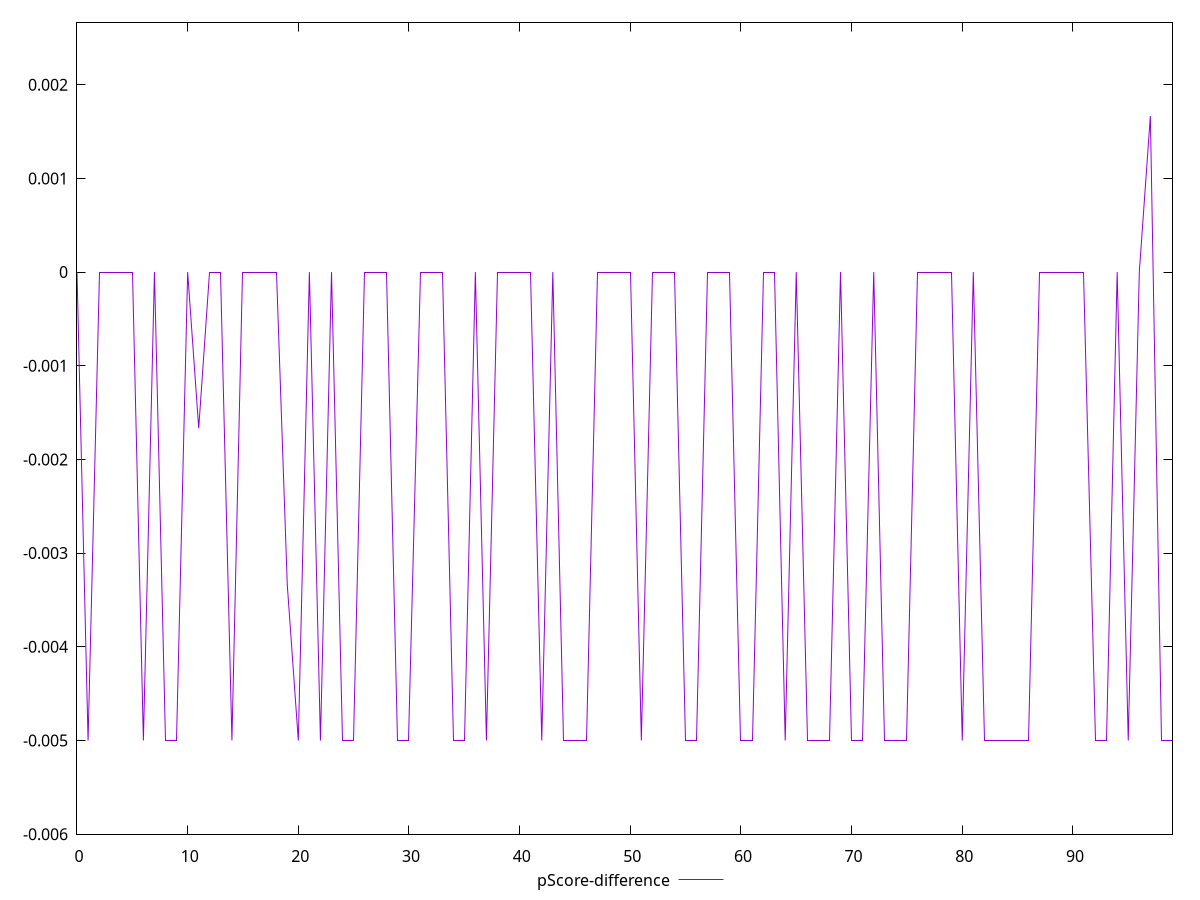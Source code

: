 reset

$pScoreDifference <<EOF
0 0
1 -0.0050000000000000044
2 0
3 0
4 0
5 0
6 -0.0050000000000000044
7 0
8 -0.0050000000000000044
9 -0.0050000000000000044
10 0
11 -0.0016666666666665941
12 0
13 0
14 -0.0050000000000000044
15 0
16 0
17 0
18 0
19 -0.0033333333333332993
20 -0.0050000000000000044
21 0
22 -0.0050000000000000044
23 0
24 -0.0050000000000000044
25 -0.0050000000000000044
26 0
27 0
28 0
29 -0.0050000000000000044
30 -0.0050000000000000044
31 0
32 0
33 0
34 -0.0050000000000000044
35 -0.0050000000000000044
36 0
37 -0.0050000000000000044
38 0
39 0
40 0
41 0
42 -0.0050000000000000044
43 0
44 -0.0050000000000000044
45 -0.0050000000000000044
46 -0.0050000000000000044
47 0
48 0
49 0
50 0
51 -0.0050000000000000044
52 0
53 0
54 0
55 -0.0050000000000000044
56 -0.0050000000000000044
57 0
58 0
59 0
60 -0.0050000000000000044
61 -0.0050000000000000044
62 0
63 0
64 -0.0050000000000000044
65 0
66 -0.0050000000000000044
67 -0.0050000000000000044
68 -0.0050000000000000044
69 0
70 -0.0050000000000000044
71 -0.0050000000000000044
72 0
73 -0.0050000000000000044
74 -0.0050000000000000044
75 -0.0050000000000000044
76 0
77 0
78 0
79 0
80 -0.0050000000000000044
81 0
82 -0.0050000000000000044
83 -0.0050000000000000044
84 -0.0050000000000000044
85 -0.0050000000000000044
86 -0.0050000000000000044
87 0
88 0
89 0
90 0
91 0
92 -0.0050000000000000044
93 -0.0050000000000000044
94 0
95 -0.0050000000000000044
96 0
97 0.0016666666666667052
98 -0.0050000000000000044
99 -0.0050000000000000044
EOF

set key outside below
set xrange [0:99]
set yrange [-0.0060000000000000045:0.002666666666666705]
set trange [-0.0060000000000000045:0.002666666666666705]
set terminal svg size 640, 500 enhanced background rgb 'white'
set output "report_00026_2021-02-22T21:38:55.199Z/unused-css-rules/samples/pages+cached/pScore-difference/values.svg"

plot $pScoreDifference title "pScore-difference" with line

reset
